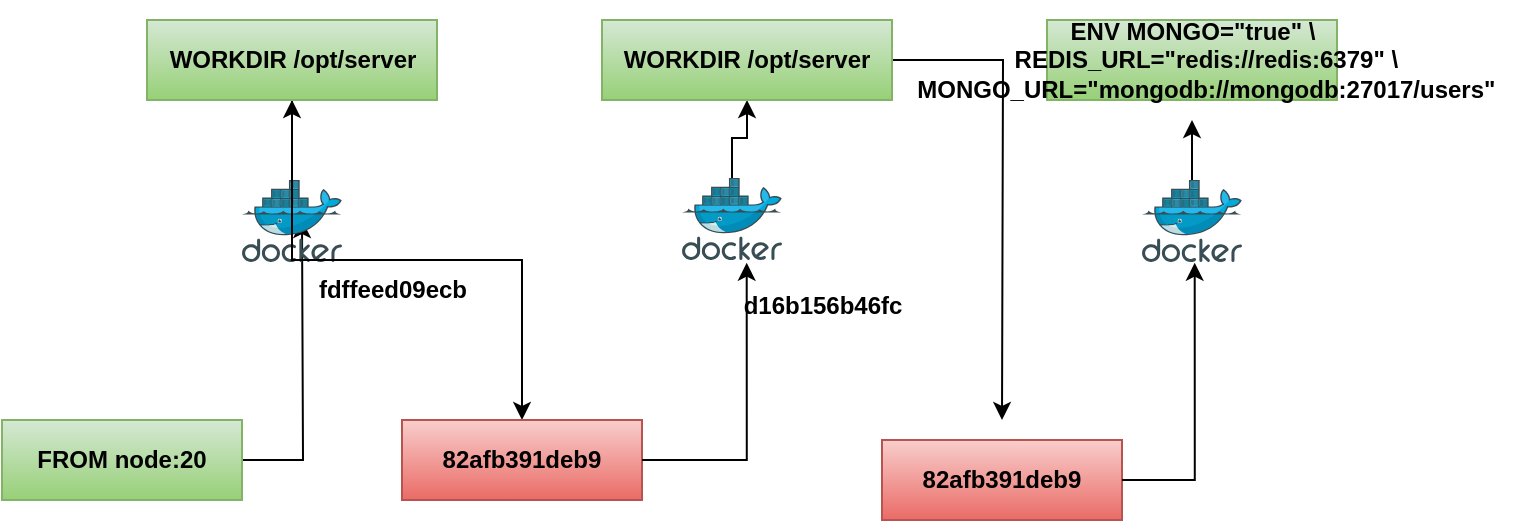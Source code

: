 <mxfile version="28.0.5">
  <diagram name="Page-1" id="oDOsOaPjjzMypTTilQ8L">
    <mxGraphModel dx="2063" dy="623" grid="1" gridSize="10" guides="1" tooltips="1" connect="1" arrows="1" fold="1" page="1" pageScale="1" pageWidth="850" pageHeight="1100" math="0" shadow="0">
      <root>
        <mxCell id="0" />
        <mxCell id="1" parent="0" />
        <mxCell id="AL93eXe7PfilycH_D-kl-3" style="edgeStyle=orthogonalEdgeStyle;rounded=0;orthogonalLoop=1;jettySize=auto;html=1;" edge="1" parent="1" source="AL93eXe7PfilycH_D-kl-1">
          <mxGeometry relative="1" as="geometry">
            <mxPoint x="70" y="180" as="targetPoint" />
          </mxGeometry>
        </mxCell>
        <mxCell id="AL93eXe7PfilycH_D-kl-1" value="&lt;b&gt;FROM node:20&lt;/b&gt;" style="rounded=0;whiteSpace=wrap;html=1;fillColor=#d5e8d4;gradientColor=#97d077;strokeColor=#82b366;" vertex="1" parent="1">
          <mxGeometry x="-80" y="280" width="120" height="40" as="geometry" />
        </mxCell>
        <mxCell id="AL93eXe7PfilycH_D-kl-5" style="edgeStyle=orthogonalEdgeStyle;rounded=0;orthogonalLoop=1;jettySize=auto;html=1;entryX=0.5;entryY=1;entryDx=0;entryDy=0;" edge="1" parent="1" source="AL93eXe7PfilycH_D-kl-2" target="AL93eXe7PfilycH_D-kl-4">
          <mxGeometry relative="1" as="geometry" />
        </mxCell>
        <mxCell id="AL93eXe7PfilycH_D-kl-2" value="" style="image;sketch=0;aspect=fixed;html=1;points=[];align=center;fontSize=12;image=img/lib/mscae/Docker.svg;" vertex="1" parent="1">
          <mxGeometry x="40" y="160" width="50" height="41" as="geometry" />
        </mxCell>
        <mxCell id="AL93eXe7PfilycH_D-kl-7" style="edgeStyle=orthogonalEdgeStyle;rounded=0;orthogonalLoop=1;jettySize=auto;html=1;" edge="1" parent="1" source="AL93eXe7PfilycH_D-kl-4" target="AL93eXe7PfilycH_D-kl-8">
          <mxGeometry relative="1" as="geometry">
            <mxPoint x="170" y="300" as="targetPoint" />
          </mxGeometry>
        </mxCell>
        <mxCell id="AL93eXe7PfilycH_D-kl-4" value="&lt;b&gt;WORKDIR /opt/server&lt;/b&gt;" style="rounded=0;whiteSpace=wrap;html=1;fillColor=#d5e8d4;gradientColor=#97d077;strokeColor=#82b366;" vertex="1" parent="1">
          <mxGeometry x="-7.5" y="80" width="145" height="40" as="geometry" />
        </mxCell>
        <mxCell id="AL93eXe7PfilycH_D-kl-6" value="&lt;b&gt;fdffeed09ecb&lt;/b&gt;" style="text;html=1;align=center;verticalAlign=middle;resizable=0;points=[];autosize=1;strokeColor=none;fillColor=none;" vertex="1" parent="1">
          <mxGeometry x="65" y="200" width="100" height="30" as="geometry" />
        </mxCell>
        <mxCell id="AL93eXe7PfilycH_D-kl-8" value="&lt;b&gt;82afb391deb9&lt;/b&gt;" style="rounded=0;whiteSpace=wrap;html=1;fillColor=#f8cecc;gradientColor=#ea6b66;strokeColor=#b85450;" vertex="1" parent="1">
          <mxGeometry x="120" y="280" width="120" height="40" as="geometry" />
        </mxCell>
        <mxCell id="AL93eXe7PfilycH_D-kl-13" style="edgeStyle=orthogonalEdgeStyle;rounded=0;orthogonalLoop=1;jettySize=auto;html=1;entryX=0.5;entryY=1;entryDx=0;entryDy=0;" edge="1" parent="1" source="AL93eXe7PfilycH_D-kl-9" target="AL93eXe7PfilycH_D-kl-12">
          <mxGeometry relative="1" as="geometry" />
        </mxCell>
        <mxCell id="AL93eXe7PfilycH_D-kl-9" value="" style="image;sketch=0;aspect=fixed;html=1;points=[];align=center;fontSize=12;image=img/lib/mscae/Docker.svg;" vertex="1" parent="1">
          <mxGeometry x="260" y="159" width="50" height="41" as="geometry" />
        </mxCell>
        <mxCell id="AL93eXe7PfilycH_D-kl-10" style="edgeStyle=orthogonalEdgeStyle;rounded=0;orthogonalLoop=1;jettySize=auto;html=1;entryX=0.647;entryY=1.033;entryDx=0;entryDy=0;entryPerimeter=0;" edge="1" parent="1" source="AL93eXe7PfilycH_D-kl-8" target="AL93eXe7PfilycH_D-kl-9">
          <mxGeometry relative="1" as="geometry" />
        </mxCell>
        <mxCell id="AL93eXe7PfilycH_D-kl-11" value="&lt;b&gt;d16b156b46fc&lt;/b&gt;" style="text;html=1;align=center;verticalAlign=middle;resizable=0;points=[];autosize=1;strokeColor=none;fillColor=none;" vertex="1" parent="1">
          <mxGeometry x="280" y="208" width="100" height="30" as="geometry" />
        </mxCell>
        <mxCell id="AL93eXe7PfilycH_D-kl-14" style="edgeStyle=orthogonalEdgeStyle;rounded=0;orthogonalLoop=1;jettySize=auto;html=1;" edge="1" parent="1" source="AL93eXe7PfilycH_D-kl-12">
          <mxGeometry relative="1" as="geometry">
            <mxPoint x="420" y="280" as="targetPoint" />
          </mxGeometry>
        </mxCell>
        <mxCell id="AL93eXe7PfilycH_D-kl-12" value="&lt;b&gt;WORKDIR /opt/server&lt;/b&gt;" style="rounded=0;whiteSpace=wrap;html=1;fillColor=#d5e8d4;gradientColor=#97d077;strokeColor=#82b366;" vertex="1" parent="1">
          <mxGeometry x="220" y="80" width="145" height="40" as="geometry" />
        </mxCell>
        <mxCell id="AL93eXe7PfilycH_D-kl-15" value="&lt;b&gt;82afb391deb9&lt;/b&gt;" style="rounded=0;whiteSpace=wrap;html=1;fillColor=#f8cecc;gradientColor=#ea6b66;strokeColor=#b85450;" vertex="1" parent="1">
          <mxGeometry x="360" y="290" width="120" height="40" as="geometry" />
        </mxCell>
        <mxCell id="AL93eXe7PfilycH_D-kl-20" style="edgeStyle=orthogonalEdgeStyle;rounded=0;orthogonalLoop=1;jettySize=auto;html=1;" edge="1" parent="1" source="AL93eXe7PfilycH_D-kl-16" target="AL93eXe7PfilycH_D-kl-19">
          <mxGeometry relative="1" as="geometry" />
        </mxCell>
        <mxCell id="AL93eXe7PfilycH_D-kl-16" value="" style="image;sketch=0;aspect=fixed;html=1;points=[];align=center;fontSize=12;image=img/lib/mscae/Docker.svg;" vertex="1" parent="1">
          <mxGeometry x="490" y="160" width="50" height="41" as="geometry" />
        </mxCell>
        <mxCell id="AL93eXe7PfilycH_D-kl-17" style="edgeStyle=orthogonalEdgeStyle;rounded=0;orthogonalLoop=1;jettySize=auto;html=1;entryX=0.527;entryY=1.008;entryDx=0;entryDy=0;entryPerimeter=0;" edge="1" parent="1" source="AL93eXe7PfilycH_D-kl-15" target="AL93eXe7PfilycH_D-kl-16">
          <mxGeometry relative="1" as="geometry" />
        </mxCell>
        <mxCell id="AL93eXe7PfilycH_D-kl-18" value="&lt;div style=&quot;text-align: start;&quot;&gt;&lt;font face=&quot;monospace&quot; color=&quot;rgba(0, 0, 0, 0)&quot;&gt;&lt;span style=&quot;font-size: 0px; text-wrap-mode: nowrap;&quot;&gt;ENV MONGO=&quot;true&quot; \&lt;/span&gt;&lt;/font&gt;&lt;/div&gt;&lt;div style=&quot;text-align: start;&quot;&gt;&lt;font face=&quot;monospace&quot; color=&quot;rgba(0, 0, 0, 0)&quot;&gt;&lt;span style=&quot;font-size: 0px; text-wrap-mode: nowrap;&quot;&gt;&amp;nbsp; &amp;nbsp; REDIS_URL=&quot;redis://redis:6379&quot; \&lt;/span&gt;&lt;/font&gt;&lt;/div&gt;&lt;div style=&quot;text-align: start;&quot;&gt;&lt;font face=&quot;monospace&quot; color=&quot;rgba(0, 0, 0, 0)&quot;&gt;&lt;span style=&quot;font-size: 0px; text-wrap-mode: nowrap;&quot;&gt;&amp;nbsp; &amp;nbsp; MONGO_URL=&quot;mongodb://mongodb:27017/users&quot;&lt;/span&gt;&lt;/font&gt;&lt;/div&gt;" style="rounded=0;whiteSpace=wrap;html=1;fillColor=#d5e8d4;gradientColor=#97d077;strokeColor=#82b366;" vertex="1" parent="1">
          <mxGeometry x="442.5" y="80" width="145" height="40" as="geometry" />
        </mxCell>
        <mxCell id="AL93eXe7PfilycH_D-kl-19" value="&lt;div&gt;&lt;b&gt;ENV MONGO=&quot;true&quot; \&lt;/b&gt;&lt;/div&gt;&lt;div&gt;&lt;b&gt;&amp;nbsp; &amp;nbsp; REDIS_URL=&quot;redis://redis:6379&quot; \&lt;/b&gt;&lt;/div&gt;&lt;div&gt;&lt;b&gt;&amp;nbsp; &amp;nbsp; MONGO_URL=&quot;mongodb://mongodb:27017/users&quot;&lt;/b&gt;&lt;/div&gt;" style="text;html=1;align=center;verticalAlign=middle;resizable=0;points=[];autosize=1;strokeColor=none;fillColor=none;" vertex="1" parent="1">
          <mxGeometry x="350" y="70" width="330" height="60" as="geometry" />
        </mxCell>
      </root>
    </mxGraphModel>
  </diagram>
</mxfile>
